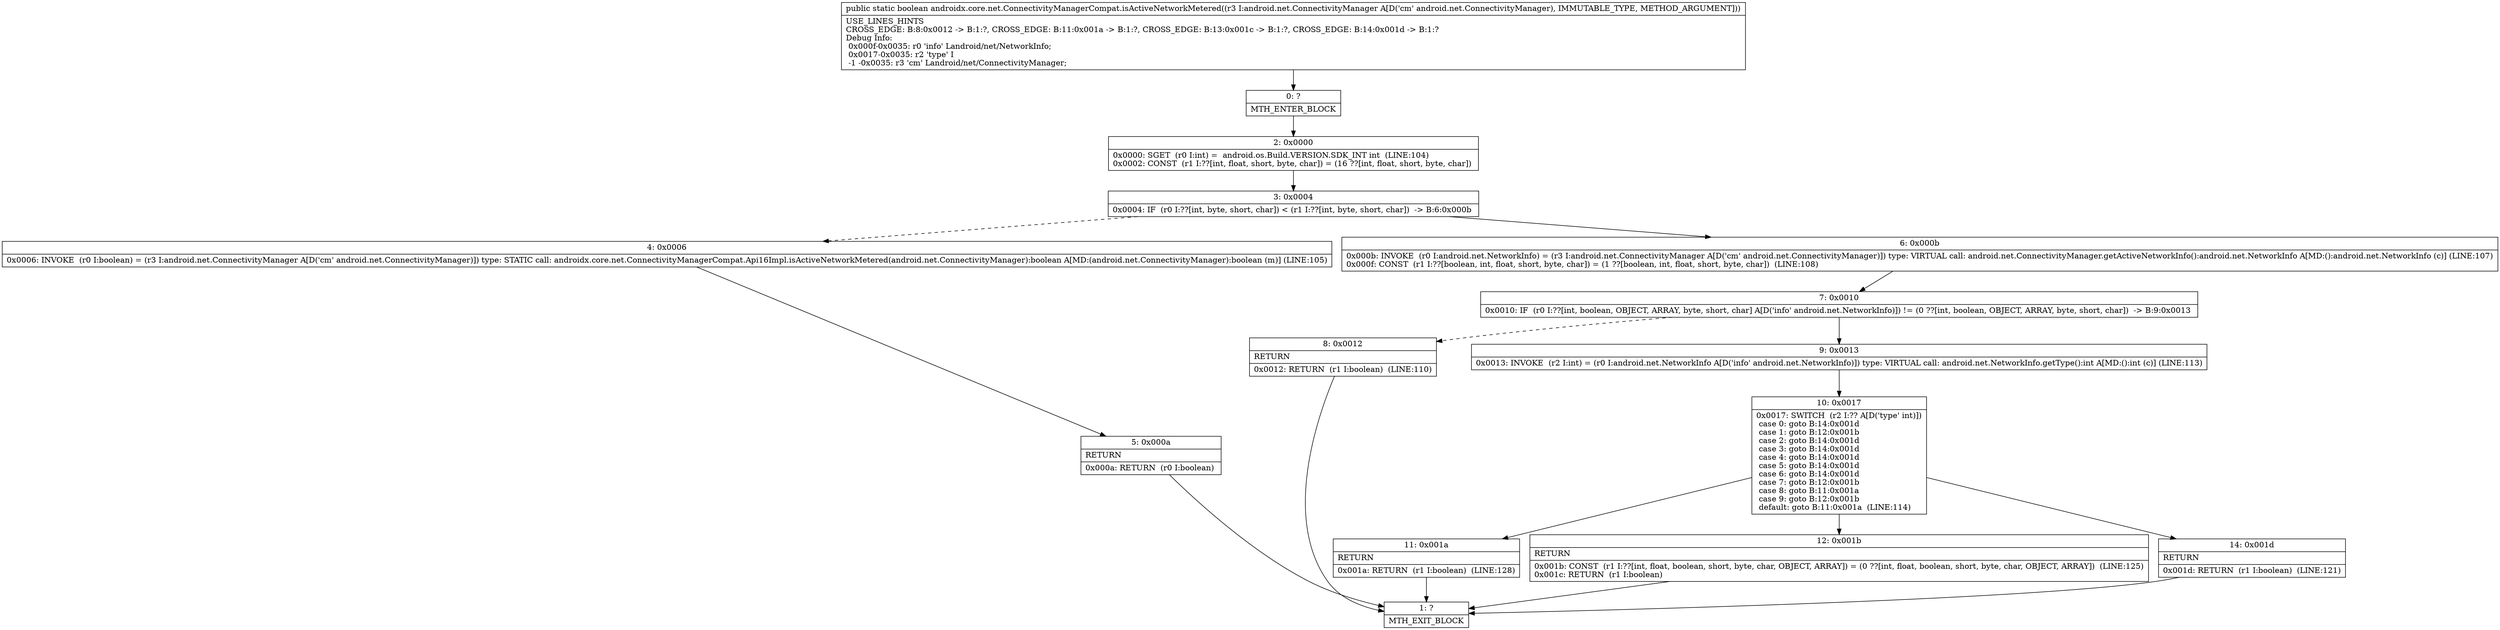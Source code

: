 digraph "CFG forandroidx.core.net.ConnectivityManagerCompat.isActiveNetworkMetered(Landroid\/net\/ConnectivityManager;)Z" {
Node_0 [shape=record,label="{0\:\ ?|MTH_ENTER_BLOCK\l}"];
Node_2 [shape=record,label="{2\:\ 0x0000|0x0000: SGET  (r0 I:int) =  android.os.Build.VERSION.SDK_INT int  (LINE:104)\l0x0002: CONST  (r1 I:??[int, float, short, byte, char]) = (16 ??[int, float, short, byte, char]) \l}"];
Node_3 [shape=record,label="{3\:\ 0x0004|0x0004: IF  (r0 I:??[int, byte, short, char]) \< (r1 I:??[int, byte, short, char])  \-\> B:6:0x000b \l}"];
Node_4 [shape=record,label="{4\:\ 0x0006|0x0006: INVOKE  (r0 I:boolean) = (r3 I:android.net.ConnectivityManager A[D('cm' android.net.ConnectivityManager)]) type: STATIC call: androidx.core.net.ConnectivityManagerCompat.Api16Impl.isActiveNetworkMetered(android.net.ConnectivityManager):boolean A[MD:(android.net.ConnectivityManager):boolean (m)] (LINE:105)\l}"];
Node_5 [shape=record,label="{5\:\ 0x000a|RETURN\l|0x000a: RETURN  (r0 I:boolean) \l}"];
Node_1 [shape=record,label="{1\:\ ?|MTH_EXIT_BLOCK\l}"];
Node_6 [shape=record,label="{6\:\ 0x000b|0x000b: INVOKE  (r0 I:android.net.NetworkInfo) = (r3 I:android.net.ConnectivityManager A[D('cm' android.net.ConnectivityManager)]) type: VIRTUAL call: android.net.ConnectivityManager.getActiveNetworkInfo():android.net.NetworkInfo A[MD:():android.net.NetworkInfo (c)] (LINE:107)\l0x000f: CONST  (r1 I:??[boolean, int, float, short, byte, char]) = (1 ??[boolean, int, float, short, byte, char])  (LINE:108)\l}"];
Node_7 [shape=record,label="{7\:\ 0x0010|0x0010: IF  (r0 I:??[int, boolean, OBJECT, ARRAY, byte, short, char] A[D('info' android.net.NetworkInfo)]) != (0 ??[int, boolean, OBJECT, ARRAY, byte, short, char])  \-\> B:9:0x0013 \l}"];
Node_8 [shape=record,label="{8\:\ 0x0012|RETURN\l|0x0012: RETURN  (r1 I:boolean)  (LINE:110)\l}"];
Node_9 [shape=record,label="{9\:\ 0x0013|0x0013: INVOKE  (r2 I:int) = (r0 I:android.net.NetworkInfo A[D('info' android.net.NetworkInfo)]) type: VIRTUAL call: android.net.NetworkInfo.getType():int A[MD:():int (c)] (LINE:113)\l}"];
Node_10 [shape=record,label="{10\:\ 0x0017|0x0017: SWITCH  (r2 I:?? A[D('type' int)])\l case 0: goto B:14:0x001d\l case 1: goto B:12:0x001b\l case 2: goto B:14:0x001d\l case 3: goto B:14:0x001d\l case 4: goto B:14:0x001d\l case 5: goto B:14:0x001d\l case 6: goto B:14:0x001d\l case 7: goto B:12:0x001b\l case 8: goto B:11:0x001a\l case 9: goto B:12:0x001b\l default: goto B:11:0x001a  (LINE:114)\l}"];
Node_11 [shape=record,label="{11\:\ 0x001a|RETURN\l|0x001a: RETURN  (r1 I:boolean)  (LINE:128)\l}"];
Node_12 [shape=record,label="{12\:\ 0x001b|RETURN\l|0x001b: CONST  (r1 I:??[int, float, boolean, short, byte, char, OBJECT, ARRAY]) = (0 ??[int, float, boolean, short, byte, char, OBJECT, ARRAY])  (LINE:125)\l0x001c: RETURN  (r1 I:boolean) \l}"];
Node_14 [shape=record,label="{14\:\ 0x001d|RETURN\l|0x001d: RETURN  (r1 I:boolean)  (LINE:121)\l}"];
MethodNode[shape=record,label="{public static boolean androidx.core.net.ConnectivityManagerCompat.isActiveNetworkMetered((r3 I:android.net.ConnectivityManager A[D('cm' android.net.ConnectivityManager), IMMUTABLE_TYPE, METHOD_ARGUMENT]))  | USE_LINES_HINTS\lCROSS_EDGE: B:8:0x0012 \-\> B:1:?, CROSS_EDGE: B:11:0x001a \-\> B:1:?, CROSS_EDGE: B:13:0x001c \-\> B:1:?, CROSS_EDGE: B:14:0x001d \-\> B:1:?\lDebug Info:\l  0x000f\-0x0035: r0 'info' Landroid\/net\/NetworkInfo;\l  0x0017\-0x0035: r2 'type' I\l  \-1 \-0x0035: r3 'cm' Landroid\/net\/ConnectivityManager;\l}"];
MethodNode -> Node_0;Node_0 -> Node_2;
Node_2 -> Node_3;
Node_3 -> Node_4[style=dashed];
Node_3 -> Node_6;
Node_4 -> Node_5;
Node_5 -> Node_1;
Node_6 -> Node_7;
Node_7 -> Node_8[style=dashed];
Node_7 -> Node_9;
Node_8 -> Node_1;
Node_9 -> Node_10;
Node_10 -> Node_11;
Node_10 -> Node_12;
Node_10 -> Node_14;
Node_11 -> Node_1;
Node_12 -> Node_1;
Node_14 -> Node_1;
}

